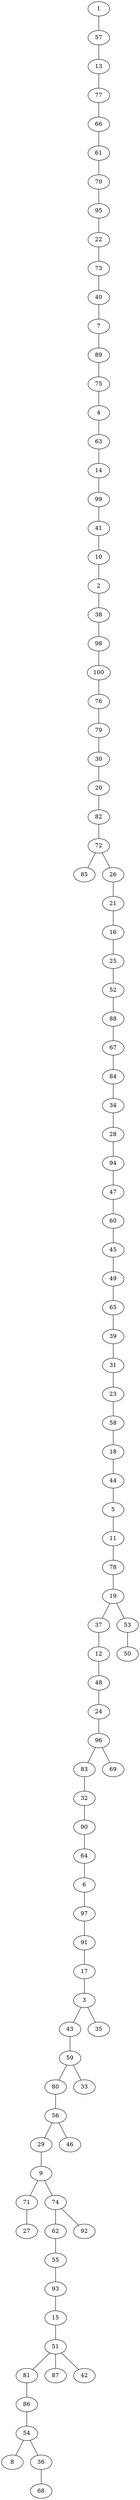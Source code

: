 graph g_m_99{
1--57
57--13
13--77
77--66
66--61
61--70
70--95
95--22
22--73
73--40
40--7
7--89
89--75
75--4
4--63
63--14
14--99
99--41
41--10
10--2
2--38
38--98
98--100
100--76
76--79
79--30
30--20
20--82
82--72
72--85
72--26
26--21
21--16
16--25
25--52
52--88
88--67
67--84
84--34
34--28
28--94
94--47
47--60
60--45
45--49
49--65
65--39
39--31
31--23
23--58
58--18
18--44
44--5
5--11
11--78
78--19
19--37
37--12
12--48
48--24
24--96
96--83
83--32
32--90
90--64
64--6
6--97
97--91
91--17
17--3
3--43
43--59
59--80
80--56
56--29
29--9
9--71
71--27
9--74
74--62
62--55
55--93
93--15
15--51
51--81
81--86
86--54
54--8
54--36
36--68
51--87
51--42
74--92
56--46
59--33
3--35
96--69
19--53
53--50
}
